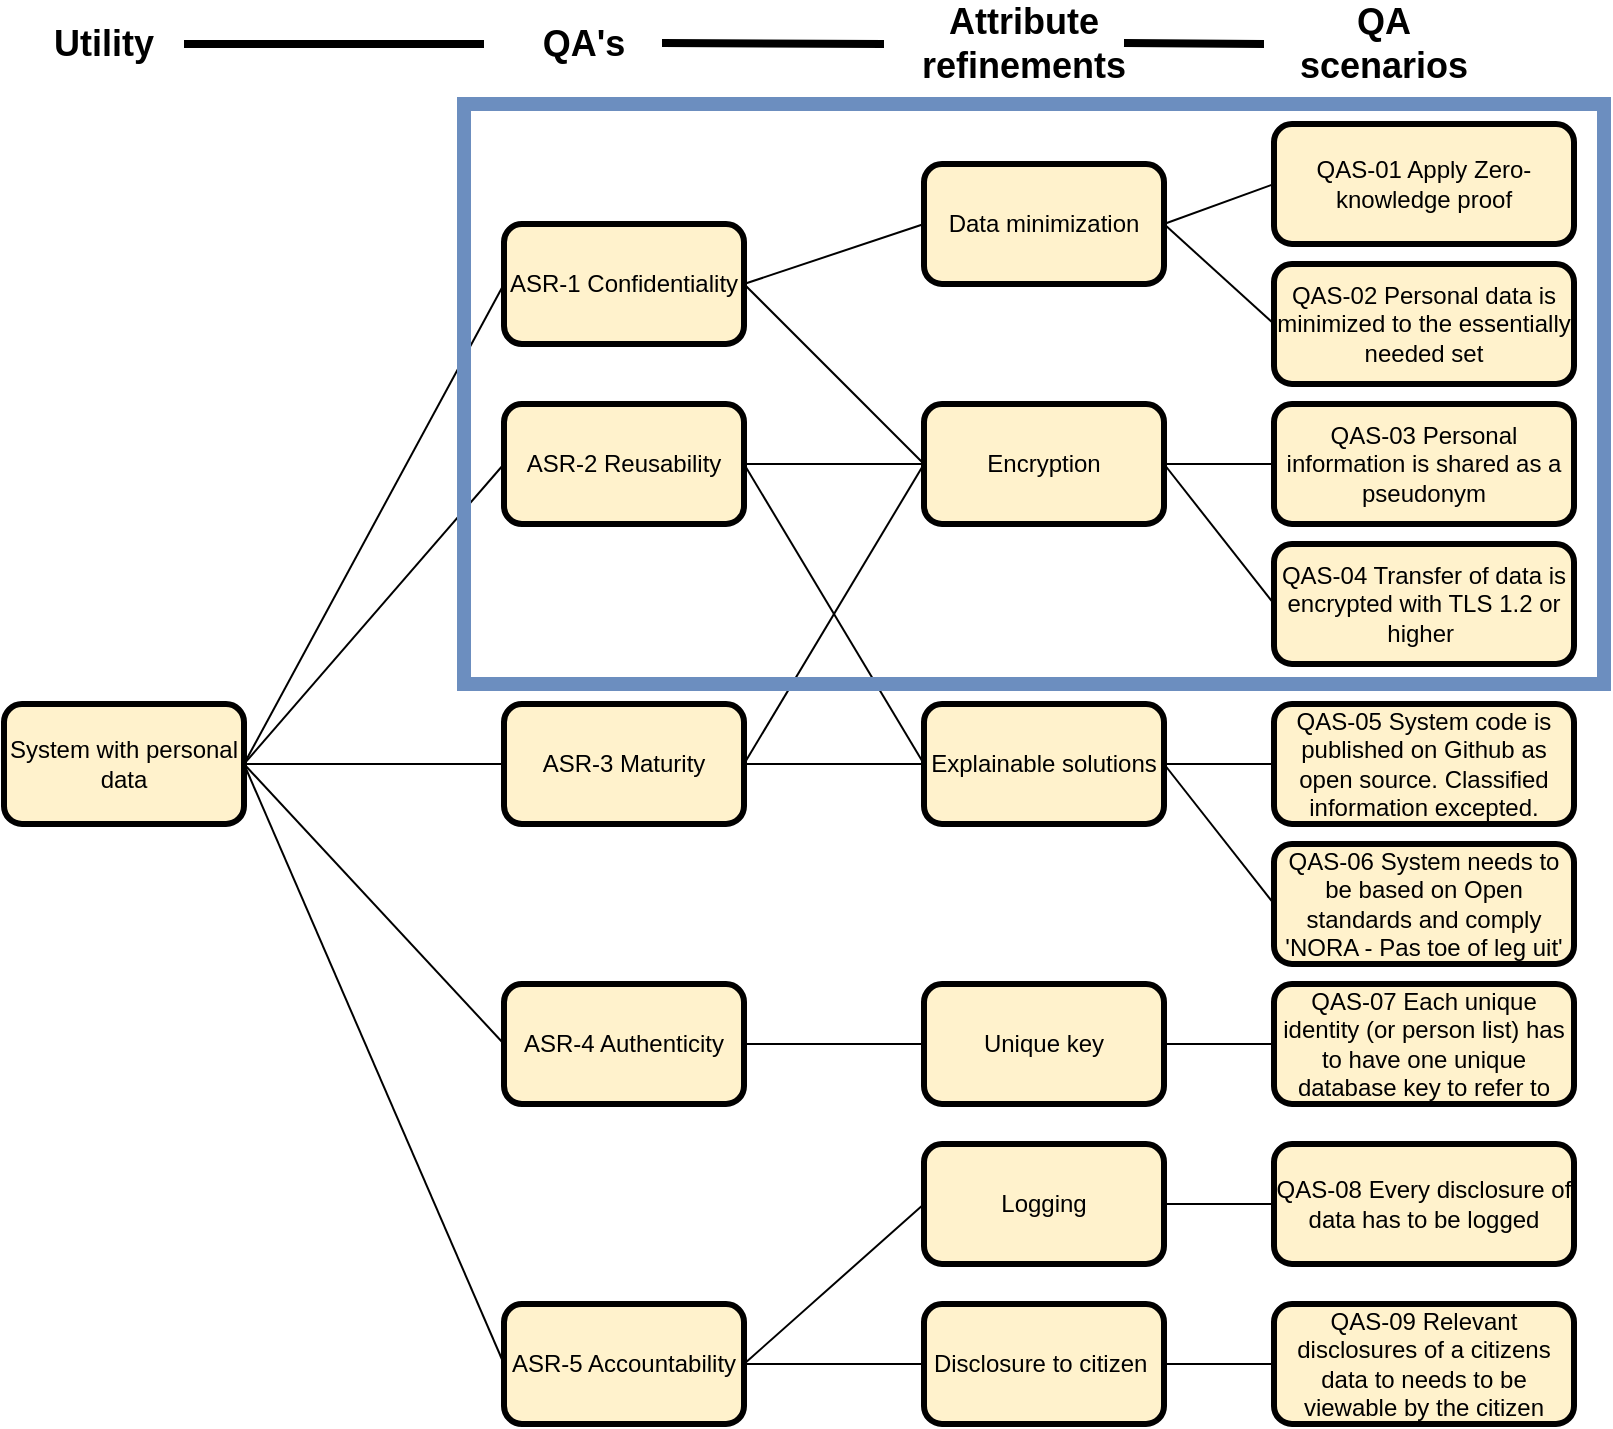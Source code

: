 <mxfile version="13.9.9" type="device" pages="5"><diagram id="CcLYOKirsKkEfbLP01lr" name="Utility Tree"><mxGraphModel dx="1086" dy="2135" grid="1" gridSize="10" guides="1" tooltips="1" connect="1" arrows="1" fold="1" page="1" pageScale="1" pageWidth="827" pageHeight="1169" math="0" shadow="0"><root><mxCell id="0"/><mxCell id="1" parent="0"/><mxCell id="PT3PwxYs0GMSoZJ3t9be-1" value="System with personal data" style="rounded=1;whiteSpace=wrap;html=1;fillColor=#fff2cc;strokeWidth=3;" parent="1" vertex="1"><mxGeometry x="10" y="300" width="120" height="60" as="geometry"/></mxCell><mxCell id="PT3PwxYs0GMSoZJ3t9be-2" value="ASR-1 Confidentiality" style="rounded=1;whiteSpace=wrap;html=1;fillColor=#fff2cc;strokeWidth=3;" parent="1" vertex="1"><mxGeometry x="260" y="60" width="120" height="60" as="geometry"/></mxCell><mxCell id="PT3PwxYs0GMSoZJ3t9be-4" value="QAS-02 Personal data is minimized to the essentially needed set" style="rounded=1;whiteSpace=wrap;html=1;fillColor=#fff2cc;strokeWidth=3;" parent="1" vertex="1"><mxGeometry x="645" y="80" width="150" height="60" as="geometry"/></mxCell><mxCell id="PT3PwxYs0GMSoZJ3t9be-5" value="QAS-01 Apply Zero-knowledge proof" style="rounded=1;whiteSpace=wrap;html=1;fillColor=#fff2cc;strokeWidth=3;" parent="1" vertex="1"><mxGeometry x="645" y="10" width="150" height="60" as="geometry"/></mxCell><mxCell id="PT3PwxYs0GMSoZJ3t9be-6" value="Data minimization" style="rounded=1;whiteSpace=wrap;html=1;fillColor=#fff2cc;strokeWidth=3;" parent="1" vertex="1"><mxGeometry x="470" y="30" width="120" height="60" as="geometry"/></mxCell><mxCell id="PT3PwxYs0GMSoZJ3t9be-7" value="Encryption" style="rounded=1;whiteSpace=wrap;html=1;fillColor=#fff2cc;strokeWidth=3;" parent="1" vertex="1"><mxGeometry x="470" y="150" width="120" height="60" as="geometry"/></mxCell><mxCell id="PT3PwxYs0GMSoZJ3t9be-9" value="" style="endArrow=none;html=1;entryX=0;entryY=0.5;entryDx=0;entryDy=0;exitX=1;exitY=0.5;exitDx=0;exitDy=0;" parent="1" source="PT3PwxYs0GMSoZJ3t9be-2" target="PT3PwxYs0GMSoZJ3t9be-6" edge="1"><mxGeometry width="50" height="50" relative="1" as="geometry"><mxPoint x="410" y="190" as="sourcePoint"/><mxPoint x="480" y="100" as="targetPoint"/></mxGeometry></mxCell><mxCell id="PT3PwxYs0GMSoZJ3t9be-10" value="" style="endArrow=none;html=1;entryX=0;entryY=0.5;entryDx=0;entryDy=0;exitX=1;exitY=0.5;exitDx=0;exitDy=0;" parent="1" source="PT3PwxYs0GMSoZJ3t9be-2" target="PT3PwxYs0GMSoZJ3t9be-7" edge="1"><mxGeometry width="50" height="50" relative="1" as="geometry"><mxPoint x="420" y="200" as="sourcePoint"/><mxPoint x="480" y="210" as="targetPoint"/></mxGeometry></mxCell><mxCell id="PT3PwxYs0GMSoZJ3t9be-11" value="ASR-4 Authenticity" style="rounded=1;whiteSpace=wrap;html=1;fillColor=#fff2cc;strokeWidth=3;" parent="1" vertex="1"><mxGeometry x="260" y="440" width="120" height="60" as="geometry"/></mxCell><mxCell id="PT3PwxYs0GMSoZJ3t9be-12" value="ASR-2 Reusability" style="rounded=1;whiteSpace=wrap;html=1;fillColor=#fff2cc;strokeWidth=3;" parent="1" vertex="1"><mxGeometry x="260" y="150" width="120" height="60" as="geometry"/></mxCell><mxCell id="PT3PwxYs0GMSoZJ3t9be-13" value="ASR-3 Maturity" style="rounded=1;whiteSpace=wrap;html=1;fillColor=#fff2cc;strokeWidth=3;" parent="1" vertex="1"><mxGeometry x="260" y="300" width="120" height="60" as="geometry"/></mxCell><mxCell id="PT3PwxYs0GMSoZJ3t9be-14" value="Logging" style="rounded=1;whiteSpace=wrap;html=1;fillColor=#fff2cc;strokeWidth=3;" parent="1" vertex="1"><mxGeometry x="470" y="520" width="120" height="60" as="geometry"/></mxCell><mxCell id="PT3PwxYs0GMSoZJ3t9be-15" value="" style="endArrow=none;html=1;entryX=0;entryY=0.5;entryDx=0;entryDy=0;exitX=1;exitY=0.5;exitDx=0;exitDy=0;" parent="1" source="PT3PwxYs0GMSoZJ3t9be-6" target="PT3PwxYs0GMSoZJ3t9be-5" edge="1"><mxGeometry width="50" height="50" relative="1" as="geometry"><mxPoint x="780" as="sourcePoint"/><mxPoint x="450" y="220" as="targetPoint"/></mxGeometry></mxCell><mxCell id="PT3PwxYs0GMSoZJ3t9be-16" value="" style="endArrow=none;html=1;entryX=0;entryY=0.5;entryDx=0;entryDy=0;exitX=1;exitY=0.5;exitDx=0;exitDy=0;" parent="1" source="PT3PwxYs0GMSoZJ3t9be-6" target="PT3PwxYs0GMSoZJ3t9be-4" edge="1"><mxGeometry width="50" height="50" relative="1" as="geometry"><mxPoint x="400" y="270" as="sourcePoint"/><mxPoint x="450" y="220" as="targetPoint"/></mxGeometry></mxCell><mxCell id="PT3PwxYs0GMSoZJ3t9be-17" value="" style="endArrow=none;html=1;exitX=1;exitY=0.5;exitDx=0;exitDy=0;entryX=0;entryY=0.5;entryDx=0;entryDy=0;" parent="1" source="PT3PwxYs0GMSoZJ3t9be-1" target="PT3PwxYs0GMSoZJ3t9be-2" edge="1"><mxGeometry width="50" height="50" relative="1" as="geometry"><mxPoint x="400" y="270" as="sourcePoint"/><mxPoint x="450" y="220" as="targetPoint"/></mxGeometry></mxCell><mxCell id="PT3PwxYs0GMSoZJ3t9be-18" value="" style="endArrow=none;html=1;entryX=0;entryY=0.5;entryDx=0;entryDy=0;exitX=1;exitY=0.5;exitDx=0;exitDy=0;" parent="1" source="PT3PwxYs0GMSoZJ3t9be-1" target="PT3PwxYs0GMSoZJ3t9be-11" edge="1"><mxGeometry width="50" height="50" relative="1" as="geometry"><mxPoint x="140" y="340" as="sourcePoint"/><mxPoint x="450" y="220" as="targetPoint"/></mxGeometry></mxCell><mxCell id="PT3PwxYs0GMSoZJ3t9be-19" value="" style="endArrow=none;html=1;entryX=0;entryY=0.5;entryDx=0;entryDy=0;exitX=1;exitY=0.5;exitDx=0;exitDy=0;" parent="1" source="PT3PwxYs0GMSoZJ3t9be-1" target="PT3PwxYs0GMSoZJ3t9be-12" edge="1"><mxGeometry width="50" height="50" relative="1" as="geometry"><mxPoint x="140" y="340" as="sourcePoint"/><mxPoint x="450" y="220" as="targetPoint"/></mxGeometry></mxCell><mxCell id="PT3PwxYs0GMSoZJ3t9be-20" value="" style="endArrow=none;html=1;exitX=1;exitY=0.5;exitDx=0;exitDy=0;entryX=0;entryY=0.5;entryDx=0;entryDy=0;" parent="1" source="PT3PwxYs0GMSoZJ3t9be-1" target="PT3PwxYs0GMSoZJ3t9be-13" edge="1"><mxGeometry width="50" height="50" relative="1" as="geometry"><mxPoint x="400" y="270" as="sourcePoint"/><mxPoint x="450" y="220" as="targetPoint"/></mxGeometry></mxCell><mxCell id="PT3PwxYs0GMSoZJ3t9be-21" value="" style="endArrow=none;html=1;entryX=0;entryY=0.5;entryDx=0;entryDy=0;exitX=1;exitY=0.5;exitDx=0;exitDy=0;" parent="1" source="PT3PwxYs0GMSoZJ3t9be-12" target="PT3PwxYs0GMSoZJ3t9be-7" edge="1"><mxGeometry width="50" height="50" relative="1" as="geometry"><mxPoint x="400" y="270" as="sourcePoint"/><mxPoint x="450" y="220" as="targetPoint"/></mxGeometry></mxCell><mxCell id="PT3PwxYs0GMSoZJ3t9be-22" value="QAS-03 Personal information is shared as a pseudonym" style="rounded=1;whiteSpace=wrap;html=1;fillColor=#fff2cc;strokeWidth=3;" parent="1" vertex="1"><mxGeometry x="645" y="150" width="150" height="60" as="geometry"/></mxCell><mxCell id="PT3PwxYs0GMSoZJ3t9be-23" value="" style="endArrow=none;html=1;entryX=0;entryY=0.5;entryDx=0;entryDy=0;exitX=1;exitY=0.5;exitDx=0;exitDy=0;" parent="1" source="PT3PwxYs0GMSoZJ3t9be-7" target="PT3PwxYs0GMSoZJ3t9be-22" edge="1"><mxGeometry width="50" height="50" relative="1" as="geometry"><mxPoint x="400" y="280" as="sourcePoint"/><mxPoint x="450" y="230" as="targetPoint"/></mxGeometry></mxCell><mxCell id="PT3PwxYs0GMSoZJ3t9be-24" value="QAS-04 Transfer of data is encrypted with TLS 1.2 or higher&amp;nbsp;" style="rounded=1;whiteSpace=wrap;html=1;fillColor=#fff2cc;strokeWidth=3;" parent="1" vertex="1"><mxGeometry x="645" y="220" width="150" height="60" as="geometry"/></mxCell><mxCell id="PT3PwxYs0GMSoZJ3t9be-25" value="" style="endArrow=none;html=1;exitX=1;exitY=0.5;exitDx=0;exitDy=0;entryX=0;entryY=0.5;entryDx=0;entryDy=0;" parent="1" source="PT3PwxYs0GMSoZJ3t9be-13" target="PT3PwxYs0GMSoZJ3t9be-7" edge="1"><mxGeometry width="50" height="50" relative="1" as="geometry"><mxPoint x="400" y="280" as="sourcePoint"/><mxPoint x="450" y="230" as="targetPoint"/></mxGeometry></mxCell><mxCell id="PT3PwxYs0GMSoZJ3t9be-26" value="ASR-5 Accountability" style="rounded=1;whiteSpace=wrap;html=1;fillColor=#fff2cc;strokeWidth=3;" parent="1" vertex="1"><mxGeometry x="260" y="600" width="120" height="60" as="geometry"/></mxCell><mxCell id="PT3PwxYs0GMSoZJ3t9be-27" value="" style="endArrow=none;html=1;exitX=1;exitY=0.5;exitDx=0;exitDy=0;entryX=0;entryY=0.5;entryDx=0;entryDy=0;" parent="1" source="PT3PwxYs0GMSoZJ3t9be-1" target="PT3PwxYs0GMSoZJ3t9be-26" edge="1"><mxGeometry width="50" height="50" relative="1" as="geometry"><mxPoint x="400" y="280" as="sourcePoint"/><mxPoint x="450" y="230" as="targetPoint"/></mxGeometry></mxCell><mxCell id="PT3PwxYs0GMSoZJ3t9be-28" value="" style="endArrow=none;html=1;exitX=1;exitY=0.5;exitDx=0;exitDy=0;entryX=0;entryY=0.5;entryDx=0;entryDy=0;" parent="1" source="PT3PwxYs0GMSoZJ3t9be-26" target="PT3PwxYs0GMSoZJ3t9be-14" edge="1"><mxGeometry width="50" height="50" relative="1" as="geometry"><mxPoint x="400" y="270" as="sourcePoint"/><mxPoint x="450" y="220" as="targetPoint"/></mxGeometry></mxCell><mxCell id="PT3PwxYs0GMSoZJ3t9be-29" value="Disclosure to citizen&amp;nbsp;" style="rounded=1;whiteSpace=wrap;html=1;fillColor=#fff2cc;strokeWidth=3;" parent="1" vertex="1"><mxGeometry x="470" y="600" width="120" height="60" as="geometry"/></mxCell><mxCell id="PT3PwxYs0GMSoZJ3t9be-30" value="" style="endArrow=none;html=1;exitX=1;exitY=0.5;exitDx=0;exitDy=0;entryX=0;entryY=0.5;entryDx=0;entryDy=0;" parent="1" source="PT3PwxYs0GMSoZJ3t9be-26" target="PT3PwxYs0GMSoZJ3t9be-29" edge="1"><mxGeometry width="50" height="50" relative="1" as="geometry"><mxPoint x="400" y="270" as="sourcePoint"/><mxPoint x="450" y="220" as="targetPoint"/></mxGeometry></mxCell><mxCell id="PT3PwxYs0GMSoZJ3t9be-31" value="QAS-08 Every disclosure of data has to be logged" style="rounded=1;whiteSpace=wrap;html=1;fillColor=#fff2cc;strokeWidth=3;" parent="1" vertex="1"><mxGeometry x="645" y="520" width="150" height="60" as="geometry"/></mxCell><mxCell id="PT3PwxYs0GMSoZJ3t9be-32" value="" style="endArrow=none;html=1;exitX=1;exitY=0.5;exitDx=0;exitDy=0;entryX=0;entryY=0.5;entryDx=0;entryDy=0;" parent="1" source="PT3PwxYs0GMSoZJ3t9be-14" target="PT3PwxYs0GMSoZJ3t9be-31" edge="1"><mxGeometry width="50" height="50" relative="1" as="geometry"><mxPoint x="400" y="250" as="sourcePoint"/><mxPoint x="450" y="200" as="targetPoint"/></mxGeometry></mxCell><mxCell id="PT3PwxYs0GMSoZJ3t9be-33" value="QAS-09 Relevant disclosures of a citizens data to needs to be viewable by the citizen" style="rounded=1;whiteSpace=wrap;html=1;fillColor=#fff2cc;strokeWidth=3;" parent="1" vertex="1"><mxGeometry x="645" y="600" width="150" height="60" as="geometry"/></mxCell><mxCell id="PT3PwxYs0GMSoZJ3t9be-34" value="" style="endArrow=none;html=1;exitX=1;exitY=0.5;exitDx=0;exitDy=0;entryX=0;entryY=0.5;entryDx=0;entryDy=0;" parent="1" source="PT3PwxYs0GMSoZJ3t9be-29" target="PT3PwxYs0GMSoZJ3t9be-33" edge="1"><mxGeometry width="50" height="50" relative="1" as="geometry"><mxPoint x="400" y="250" as="sourcePoint"/><mxPoint x="450" y="200" as="targetPoint"/></mxGeometry></mxCell><mxCell id="PT3PwxYs0GMSoZJ3t9be-35" value="QAS-06 System needs to be based on Open standards and comply 'NORA - Pas toe of leg uit'" style="rounded=1;whiteSpace=wrap;html=1;fillColor=#fff2cc;strokeWidth=3;" parent="1" vertex="1"><mxGeometry x="645" y="370" width="150" height="60" as="geometry"/></mxCell><mxCell id="PT3PwxYs0GMSoZJ3t9be-36" value="&lt;font style=&quot;font-size: 18px&quot;&gt;&lt;b&gt;Utility&lt;/b&gt;&lt;/font&gt;" style="text;html=1;strokeColor=none;fillColor=none;align=center;verticalAlign=middle;whiteSpace=wrap;rounded=0;" parent="1" vertex="1"><mxGeometry x="40" y="-40" width="40" height="20" as="geometry"/></mxCell><mxCell id="PT3PwxYs0GMSoZJ3t9be-38" value="" style="endArrow=none;html=1;strokeWidth=4;" parent="1" edge="1"><mxGeometry width="50" height="50" relative="1" as="geometry"><mxPoint x="250" y="-30" as="sourcePoint"/><mxPoint x="100" y="-30" as="targetPoint"/></mxGeometry></mxCell><mxCell id="PT3PwxYs0GMSoZJ3t9be-39" value="&lt;font style=&quot;font-size: 18px&quot;&gt;&lt;b&gt;QA's&lt;/b&gt;&lt;/font&gt;" style="text;html=1;strokeColor=none;fillColor=none;align=center;verticalAlign=middle;whiteSpace=wrap;rounded=0;" parent="1" vertex="1"><mxGeometry x="280" y="-40" width="40" height="20" as="geometry"/></mxCell><mxCell id="PT3PwxYs0GMSoZJ3t9be-40" value="" style="endArrow=none;html=1;strokeWidth=4;" parent="1" edge="1"><mxGeometry width="50" height="50" relative="1" as="geometry"><mxPoint x="450" y="-30" as="sourcePoint"/><mxPoint x="339" y="-30.5" as="targetPoint"/></mxGeometry></mxCell><mxCell id="PT3PwxYs0GMSoZJ3t9be-41" value="&lt;font style=&quot;font-size: 18px&quot;&gt;&lt;b&gt;Attribute refinements&lt;/b&gt;&lt;/font&gt;" style="text;html=1;strokeColor=none;fillColor=none;align=center;verticalAlign=middle;whiteSpace=wrap;rounded=0;" parent="1" vertex="1"><mxGeometry x="500" y="-40" width="40" height="20" as="geometry"/></mxCell><mxCell id="PT3PwxYs0GMSoZJ3t9be-43" value="" style="endArrow=none;html=1;strokeWidth=4;" parent="1" edge="1"><mxGeometry width="50" height="50" relative="1" as="geometry"><mxPoint x="640" y="-30" as="sourcePoint"/><mxPoint x="570" y="-30.5" as="targetPoint"/></mxGeometry></mxCell><mxCell id="PT3PwxYs0GMSoZJ3t9be-44" value="&lt;span style=&quot;font-size: 18px&quot;&gt;&lt;b&gt;QA scenarios&lt;/b&gt;&lt;/span&gt;" style="text;html=1;strokeColor=none;fillColor=none;align=center;verticalAlign=middle;whiteSpace=wrap;rounded=0;" parent="1" vertex="1"><mxGeometry x="680" y="-40" width="40" height="20" as="geometry"/></mxCell><mxCell id="PT3PwxYs0GMSoZJ3t9be-46" value="QAS-05 System code is published on Github as open source. Classified information excepted." style="rounded=1;whiteSpace=wrap;html=1;fillColor=#fff2cc;strokeWidth=3;" parent="1" vertex="1"><mxGeometry x="645" y="300" width="150" height="60" as="geometry"/></mxCell><mxCell id="PT3PwxYs0GMSoZJ3t9be-47" value="Explainable solutions" style="rounded=1;whiteSpace=wrap;html=1;fillColor=#fff2cc;strokeWidth=3;" parent="1" vertex="1"><mxGeometry x="470" y="300" width="120" height="60" as="geometry"/></mxCell><mxCell id="PT3PwxYs0GMSoZJ3t9be-49" value="" style="endArrow=none;html=1;exitX=1;exitY=0.5;exitDx=0;exitDy=0;entryX=0;entryY=0.5;entryDx=0;entryDy=0;" parent="1" source="PT3PwxYs0GMSoZJ3t9be-7" target="PT3PwxYs0GMSoZJ3t9be-24" edge="1"><mxGeometry width="50" height="50" relative="1" as="geometry"><mxPoint x="390" y="290" as="sourcePoint"/><mxPoint x="480" y="190" as="targetPoint"/></mxGeometry></mxCell><mxCell id="PT3PwxYs0GMSoZJ3t9be-51" value="" style="endArrow=none;html=1;exitX=1;exitY=0.5;exitDx=0;exitDy=0;entryX=0;entryY=0.5;entryDx=0;entryDy=0;" parent="1" source="PT3PwxYs0GMSoZJ3t9be-12" target="PT3PwxYs0GMSoZJ3t9be-47" edge="1"><mxGeometry width="50" height="50" relative="1" as="geometry"><mxPoint x="390" y="290" as="sourcePoint"/><mxPoint x="480" y="190" as="targetPoint"/></mxGeometry></mxCell><mxCell id="PT3PwxYs0GMSoZJ3t9be-52" value="" style="endArrow=none;html=1;exitX=1;exitY=0.5;exitDx=0;exitDy=0;entryX=0;entryY=0.5;entryDx=0;entryDy=0;" parent="1" source="PT3PwxYs0GMSoZJ3t9be-13" target="PT3PwxYs0GMSoZJ3t9be-47" edge="1"><mxGeometry width="50" height="50" relative="1" as="geometry"><mxPoint x="390" y="190" as="sourcePoint"/><mxPoint x="480" y="290" as="targetPoint"/></mxGeometry></mxCell><mxCell id="PT3PwxYs0GMSoZJ3t9be-53" value="" style="endArrow=none;html=1;exitX=1;exitY=0.5;exitDx=0;exitDy=0;entryX=0;entryY=0.5;entryDx=0;entryDy=0;" parent="1" source="PT3PwxYs0GMSoZJ3t9be-47" target="PT3PwxYs0GMSoZJ3t9be-46" edge="1"><mxGeometry width="50" height="50" relative="1" as="geometry"><mxPoint x="390" y="290" as="sourcePoint"/><mxPoint x="480" y="290" as="targetPoint"/></mxGeometry></mxCell><mxCell id="PT3PwxYs0GMSoZJ3t9be-55" value="" style="endArrow=none;html=1;exitX=1;exitY=0.5;exitDx=0;exitDy=0;entryX=0;entryY=0.5;entryDx=0;entryDy=0;" parent="1" source="PT3PwxYs0GMSoZJ3t9be-47" target="PT3PwxYs0GMSoZJ3t9be-35" edge="1"><mxGeometry width="50" height="50" relative="1" as="geometry"><mxPoint x="600" y="290" as="sourcePoint"/><mxPoint x="650" y="340" as="targetPoint"/></mxGeometry></mxCell><mxCell id="PT3PwxYs0GMSoZJ3t9be-56" value="Unique key" style="rounded=1;whiteSpace=wrap;html=1;fillColor=#fff2cc;strokeWidth=3;" parent="1" vertex="1"><mxGeometry x="470" y="440" width="120" height="60" as="geometry"/></mxCell><mxCell id="PT3PwxYs0GMSoZJ3t9be-58" value="" style="endArrow=none;html=1;exitX=1;exitY=0.5;exitDx=0;exitDy=0;entryX=0;entryY=0.5;entryDx=0;entryDy=0;" parent="1" source="PT3PwxYs0GMSoZJ3t9be-11" target="PT3PwxYs0GMSoZJ3t9be-56" edge="1"><mxGeometry width="50" height="50" relative="1" as="geometry"><mxPoint x="390" y="340" as="sourcePoint"/><mxPoint x="480" y="340" as="targetPoint"/></mxGeometry></mxCell><mxCell id="PT3PwxYs0GMSoZJ3t9be-61" value="QAS-07 Each unique identity (or person list) has to have one unique database key to refer to" style="rounded=1;whiteSpace=wrap;html=1;fillColor=#fff2cc;strokeWidth=3;" parent="1" vertex="1"><mxGeometry x="645" y="440" width="150" height="60" as="geometry"/></mxCell><mxCell id="PT3PwxYs0GMSoZJ3t9be-63" value="" style="endArrow=none;html=1;exitX=1;exitY=0.5;exitDx=0;exitDy=0;entryX=0;entryY=0.5;entryDx=0;entryDy=0;" parent="1" source="PT3PwxYs0GMSoZJ3t9be-56" target="PT3PwxYs0GMSoZJ3t9be-61" edge="1"><mxGeometry width="50" height="50" relative="1" as="geometry"><mxPoint x="390" y="470" as="sourcePoint"/><mxPoint x="480" y="470" as="targetPoint"/></mxGeometry></mxCell><mxCell id="PT3PwxYs0GMSoZJ3t9be-64" value="" style="rounded=0;whiteSpace=wrap;html=1;strokeWidth=7;fillColor=none;strokeColor=#6C8EBF;" parent="1" vertex="1"><mxGeometry x="240" width="570" height="290" as="geometry"/></mxCell></root></mxGraphModel></diagram><diagram id="3RLBmqPQxdmaqYBWOgsC" name="Template"><mxGraphModel dx="1086" dy="966" grid="1" gridSize="10" guides="1" tooltips="1" connect="1" arrows="1" fold="1" page="1" pageScale="1" pageWidth="827" pageHeight="1169" math="0" shadow="0"><root><mxCell id="IpfTomhvDAyel4qCC_9e-0"/><mxCell id="IpfTomhvDAyel4qCC_9e-1" parent="IpfTomhvDAyel4qCC_9e-0"/><mxCell id="IpfTomhvDAyel4qCC_9e-2" value="Source of stimulus" style="shape=umlActor;verticalLabelPosition=bottom;verticalAlign=top;html=1;outlineConnect=0;" parent="IpfTomhvDAyel4qCC_9e-1" vertex="1"><mxGeometry x="180" y="165" width="30" height="60" as="geometry"/></mxCell><mxCell id="IpfTomhvDAyel4qCC_9e-3" value="Response measure" style="shape=mxgraph.bpmn.service_task;html=1;outlineConnect=0;verticalAlign=top;align=center;horizontal=1;labelPosition=center;verticalLabelPosition=bottom;" parent="IpfTomhvDAyel4qCC_9e-1" vertex="1"><mxGeometry x="540" y="170" width="50" height="50" as="geometry"/></mxCell><mxCell id="IpfTomhvDAyel4qCC_9e-4" value="&lt;font style=&quot;font-size: 31px&quot; color=&quot;#ff3333&quot;&gt;Concept&lt;/font&gt;" style="text;html=1;strokeColor=none;fillColor=none;align=center;verticalAlign=middle;whiteSpace=wrap;rounded=0;rotation=-45;" parent="IpfTomhvDAyel4qCC_9e-1" vertex="1"><mxGeometry x="360" y="410" width="40" height="20" as="geometry"/></mxCell><mxCell id="IpfTomhvDAyel4qCC_9e-8" value="Artefact" style="rounded=1;whiteSpace=wrap;html=1;direction=south;fillColor=#e1d5e7;strokeColor=#9673a6;" parent="IpfTomhvDAyel4qCC_9e-1" vertex="1"><mxGeometry x="334" y="155" width="80" height="90" as="geometry"/></mxCell><mxCell id="IpfTomhvDAyel4qCC_9e-13" value="" style="endArrow=classic;html=1;" parent="IpfTomhvDAyel4qCC_9e-1" edge="1"><mxGeometry width="50" height="50" relative="1" as="geometry"><mxPoint x="420" y="199.5" as="sourcePoint"/><mxPoint x="530" y="200" as="targetPoint"/></mxGeometry></mxCell><mxCell id="IpfTomhvDAyel4qCC_9e-14" value="&lt;font style=&quot;font-size: 12px&quot;&gt;Response&lt;/font&gt;" style="edgeLabel;html=1;align=center;verticalAlign=middle;resizable=0;points=[];" parent="IpfTomhvDAyel4qCC_9e-13" vertex="1" connectable="0"><mxGeometry x="0.218" y="3" relative="1" as="geometry"><mxPoint x="-7.01" y="-16.8" as="offset"/></mxGeometry></mxCell><mxCell id="IpfTomhvDAyel4qCC_9e-15" value="Environment" style="text;html=1;strokeColor=none;fillColor=none;align=center;verticalAlign=middle;whiteSpace=wrap;rounded=0;" parent="IpfTomhvDAyel4qCC_9e-1" vertex="1"><mxGeometry x="354" y="260" width="40" height="20" as="geometry"/></mxCell><mxCell id="IpfTomhvDAyel4qCC_9e-16" value="" style="endArrow=classic;html=1;" parent="IpfTomhvDAyel4qCC_9e-1" edge="1"><mxGeometry width="50" height="50" relative="1" as="geometry"><mxPoint x="220" y="199.5" as="sourcePoint"/><mxPoint x="330" y="200" as="targetPoint"/></mxGeometry></mxCell><mxCell id="IpfTomhvDAyel4qCC_9e-17" value="&lt;font style=&quot;font-size: 12px&quot;&gt;Stimulus&lt;/font&gt;" style="edgeLabel;html=1;align=center;verticalAlign=middle;resizable=0;points=[];" parent="IpfTomhvDAyel4qCC_9e-16" vertex="1" connectable="0"><mxGeometry x="0.218" y="3" relative="1" as="geometry"><mxPoint x="-7.01" y="-16.8" as="offset"/></mxGeometry></mxCell></root></mxGraphModel></diagram><diagram name="QAS-01 Apply zero-knowledge proof" id="XtKOEk7e_dp-F8meUJaY"><mxGraphModel dx="1086" dy="966" grid="1" gridSize="10" guides="1" tooltips="1" connect="1" arrows="1" fold="1" page="1" pageScale="1" pageWidth="827" pageHeight="1169" math="0" shadow="0"><root><mxCell id="F0Ev292FB686zf3SqS8N-0"/><mxCell id="F0Ev292FB686zf3SqS8N-1" parent="F0Ev292FB686zf3SqS8N-0"/><mxCell id="F0Ev292FB686zf3SqS8N-2" value="&lt;b&gt;Source:&lt;/b&gt;&lt;br&gt;Financial Service organisation" style="shape=umlActor;verticalLabelPosition=bottom;verticalAlign=top;html=1;outlineConnect=0;" parent="F0Ev292FB686zf3SqS8N-1" vertex="1"><mxGeometry x="180" y="165" width="30" height="60" as="geometry"/></mxCell><mxCell id="F0Ev292FB686zf3SqS8N-3" value="&lt;b&gt;Response measure:&lt;/b&gt;&lt;br&gt;FS organisation approves creditcheck&lt;br&gt;Audit trail is logged" style="shape=mxgraph.bpmn.service_task;html=1;outlineConnect=0;verticalAlign=top;align=center;horizontal=1;labelPosition=center;verticalLabelPosition=bottom;" parent="F0Ev292FB686zf3SqS8N-1" vertex="1"><mxGeometry x="540" y="170" width="50" height="50" as="geometry"/></mxCell><mxCell id="F0Ev292FB686zf3SqS8N-5" value="&lt;b&gt;Artefact:&lt;/b&gt;&lt;br&gt;System with personal attributes" style="rounded=1;whiteSpace=wrap;html=1;direction=south;fillColor=#e1d5e7;strokeColor=#9673a6;" parent="F0Ev292FB686zf3SqS8N-1" vertex="1"><mxGeometry x="334" y="155" width="80" height="90" as="geometry"/></mxCell><mxCell id="F0Ev292FB686zf3SqS8N-6" value="" style="endArrow=classic;html=1;" parent="F0Ev292FB686zf3SqS8N-1" edge="1"><mxGeometry width="50" height="50" relative="1" as="geometry"><mxPoint x="420" y="199.5" as="sourcePoint"/><mxPoint x="530" y="200" as="targetPoint"/></mxGeometry></mxCell><mxCell id="F0Ev292FB686zf3SqS8N-7" value="&lt;font style=&quot;font-size: 12px&quot;&gt;&lt;b&gt;Response:&lt;/b&gt;&lt;br&gt;Token and boolean &lt;br&gt;value are disclosed&lt;br&gt;&lt;/font&gt;" style="edgeLabel;html=1;align=center;verticalAlign=middle;resizable=0;points=[];" parent="F0Ev292FB686zf3SqS8N-6" vertex="1" connectable="0"><mxGeometry x="0.218" y="3" relative="1" as="geometry"><mxPoint x="-7.01" y="-26.8" as="offset"/></mxGeometry></mxCell><mxCell id="F0Ev292FB686zf3SqS8N-8" value="&lt;b&gt;Environment:&lt;/b&gt;&lt;br&gt;Normal&lt;br&gt;operations" style="text;html=1;strokeColor=none;fillColor=none;align=left;verticalAlign=middle;whiteSpace=wrap;rounded=0;" parent="F0Ev292FB686zf3SqS8N-1" vertex="1"><mxGeometry x="340" y="260" width="40" height="20" as="geometry"/></mxCell><mxCell id="F0Ev292FB686zf3SqS8N-9" value="" style="endArrow=classic;html=1;" parent="F0Ev292FB686zf3SqS8N-1" edge="1"><mxGeometry width="50" height="50" relative="1" as="geometry"><mxPoint x="220" y="199.5" as="sourcePoint"/><mxPoint x="330" y="200" as="targetPoint"/></mxGeometry></mxCell><mxCell id="F0Ev292FB686zf3SqS8N-10" value="&lt;font style=&quot;font-size: 12px&quot;&gt;&lt;b&gt;Stimulus:&lt;/b&gt;&lt;br&gt;Executes a creditcheck&lt;br&gt;&lt;/font&gt;" style="edgeLabel;html=1;align=center;verticalAlign=middle;resizable=0;points=[];" parent="F0Ev292FB686zf3SqS8N-9" vertex="1" connectable="0"><mxGeometry x="0.218" y="3" relative="1" as="geometry"><mxPoint x="-7.01" y="-16.8" as="offset"/></mxGeometry></mxCell><mxCell id="F0Ev292FB686zf3SqS8N-13" value="&lt;b&gt;Source:&lt;/b&gt;&lt;br&gt;Hacker" style="shape=umlActor;verticalLabelPosition=bottom;verticalAlign=top;html=1;outlineConnect=0;" parent="F0Ev292FB686zf3SqS8N-1" vertex="1"><mxGeometry x="180" y="390" width="30" height="60" as="geometry"/></mxCell><mxCell id="F0Ev292FB686zf3SqS8N-14" value="&lt;b&gt;Response measure:&lt;/b&gt;&lt;br&gt;Audit trail is logged and &lt;br&gt;notification is send to SIEM" style="shape=mxgraph.bpmn.service_task;html=1;outlineConnect=0;verticalAlign=top;align=center;horizontal=1;labelPosition=center;verticalLabelPosition=bottom;" parent="F0Ev292FB686zf3SqS8N-1" vertex="1"><mxGeometry x="540" y="395" width="50" height="50" as="geometry"/></mxCell><mxCell id="F0Ev292FB686zf3SqS8N-15" value="&lt;b&gt;Artefact:&lt;/b&gt;&lt;br&gt;System with personal attributes" style="rounded=1;whiteSpace=wrap;html=1;direction=south;fillColor=#e1d5e7;strokeColor=#9673a6;" parent="F0Ev292FB686zf3SqS8N-1" vertex="1"><mxGeometry x="334" y="380" width="80" height="90" as="geometry"/></mxCell><mxCell id="F0Ev292FB686zf3SqS8N-16" value="" style="endArrow=classic;html=1;" parent="F0Ev292FB686zf3SqS8N-1" edge="1"><mxGeometry width="50" height="50" relative="1" as="geometry"><mxPoint x="420" y="424.5" as="sourcePoint"/><mxPoint x="530" y="425" as="targetPoint"/></mxGeometry></mxCell><mxCell id="F0Ev292FB686zf3SqS8N-17" value="&lt;font style=&quot;font-size: 12px&quot;&gt;&lt;b&gt;Response:&lt;/b&gt;&lt;br&gt;No personal information&lt;br&gt;is disclosed. &lt;br&gt;Audit trail is kept&lt;br&gt;&lt;/font&gt;" style="edgeLabel;html=1;align=center;verticalAlign=middle;resizable=0;points=[];" parent="F0Ev292FB686zf3SqS8N-16" vertex="1" connectable="0"><mxGeometry x="0.218" y="3" relative="1" as="geometry"><mxPoint x="-7.01" y="-41.8" as="offset"/></mxGeometry></mxCell><mxCell id="F0Ev292FB686zf3SqS8N-18" value="&lt;b&gt;Environment:&lt;/b&gt;&lt;br&gt;Normal operations" style="text;html=1;strokeColor=none;fillColor=none;align=center;verticalAlign=middle;whiteSpace=wrap;rounded=0;" parent="F0Ev292FB686zf3SqS8N-1" vertex="1"><mxGeometry x="354" y="485" width="40" height="20" as="geometry"/></mxCell><mxCell id="F0Ev292FB686zf3SqS8N-19" value="" style="endArrow=classic;html=1;" parent="F0Ev292FB686zf3SqS8N-1" edge="1"><mxGeometry width="50" height="50" relative="1" as="geometry"><mxPoint x="220" y="424.5" as="sourcePoint"/><mxPoint x="330" y="425" as="targetPoint"/></mxGeometry></mxCell><mxCell id="F0Ev292FB686zf3SqS8N-20" value="&lt;span style=&quot;font-size: 12px&quot;&gt;&lt;b&gt;Stimulus:&lt;/b&gt;&lt;br&gt;Tries to access &lt;br&gt;personal information&lt;br&gt;&lt;/span&gt;" style="edgeLabel;html=1;align=center;verticalAlign=middle;resizable=0;points=[];" parent="F0Ev292FB686zf3SqS8N-19" vertex="1" connectable="0"><mxGeometry x="0.218" y="3" relative="1" as="geometry"><mxPoint x="-17.01" y="-26.8" as="offset"/></mxGeometry></mxCell><mxCell id="F0Ev292FB686zf3SqS8N-4" value="&lt;font style=&quot;font-size: 66px;&quot; color=&quot;#ff3333&quot;&gt;Concept&lt;/font&gt;" style="text;html=1;strokeColor=none;fillColor=none;align=center;verticalAlign=middle;whiteSpace=wrap;rounded=0;rotation=-45;fontSize=66;" parent="F0Ev292FB686zf3SqS8N-1" vertex="1"><mxGeometry x="260" y="260" width="260" height="90" as="geometry"/></mxCell></root></mxGraphModel></diagram><diagram name="Kopie van QAS-01 Apply zero-knowledge proof" id="QBrmK83ZXIIvfjkoV8fs"><mxGraphModel dx="1086" dy="966" grid="1" gridSize="10" guides="1" tooltips="1" connect="1" arrows="1" fold="1" page="1" pageScale="1" pageWidth="827" pageHeight="1169" math="0" shadow="0"><root><mxCell id="FuDcFTu2-6XKt6NHrfDE-0"/><mxCell id="FuDcFTu2-6XKt6NHrfDE-1" parent="FuDcFTu2-6XKt6NHrfDE-0"/><mxCell id="FuDcFTu2-6XKt6NHrfDE-2" value="&lt;b&gt;Source:&lt;/b&gt;&lt;br&gt;Financial Service organisation" style="shape=umlActor;verticalLabelPosition=bottom;verticalAlign=top;html=1;outlineConnect=0;" vertex="1" parent="FuDcFTu2-6XKt6NHrfDE-1"><mxGeometry x="180" y="165" width="30" height="60" as="geometry"/></mxCell><mxCell id="FuDcFTu2-6XKt6NHrfDE-3" value="&lt;b&gt;Response measure:&lt;/b&gt;&lt;br&gt;FS organisation approves creditcheck&lt;br&gt;Audit trail is logged" style="shape=mxgraph.bpmn.service_task;html=1;outlineConnect=0;verticalAlign=top;align=center;horizontal=1;labelPosition=center;verticalLabelPosition=bottom;" vertex="1" parent="FuDcFTu2-6XKt6NHrfDE-1"><mxGeometry x="540" y="170" width="50" height="50" as="geometry"/></mxCell><mxCell id="FuDcFTu2-6XKt6NHrfDE-4" value="&lt;b&gt;Artefact:&lt;/b&gt;&lt;br&gt;System with personal attributes" style="rounded=1;whiteSpace=wrap;html=1;direction=south;fillColor=#e1d5e7;strokeColor=#9673a6;" vertex="1" parent="FuDcFTu2-6XKt6NHrfDE-1"><mxGeometry x="334" y="155" width="80" height="90" as="geometry"/></mxCell><mxCell id="FuDcFTu2-6XKt6NHrfDE-5" value="" style="endArrow=classic;html=1;" edge="1" parent="FuDcFTu2-6XKt6NHrfDE-1"><mxGeometry width="50" height="50" relative="1" as="geometry"><mxPoint x="420" y="199.5" as="sourcePoint"/><mxPoint x="530" y="200" as="targetPoint"/></mxGeometry></mxCell><mxCell id="FuDcFTu2-6XKt6NHrfDE-6" value="&lt;font style=&quot;font-size: 12px&quot;&gt;&lt;b&gt;Response:&lt;/b&gt;&lt;br&gt;Token and boolean &lt;br&gt;value are disclosed&lt;br&gt;&lt;/font&gt;" style="edgeLabel;html=1;align=center;verticalAlign=middle;resizable=0;points=[];" vertex="1" connectable="0" parent="FuDcFTu2-6XKt6NHrfDE-5"><mxGeometry x="0.218" y="3" relative="1" as="geometry"><mxPoint x="-7.01" y="-26.8" as="offset"/></mxGeometry></mxCell><mxCell id="FuDcFTu2-6XKt6NHrfDE-7" value="&lt;b&gt;Environment:&lt;/b&gt;&lt;br&gt;Normal&lt;br&gt;operations" style="text;html=1;strokeColor=none;fillColor=none;align=left;verticalAlign=middle;whiteSpace=wrap;rounded=0;" vertex="1" parent="FuDcFTu2-6XKt6NHrfDE-1"><mxGeometry x="340" y="260" width="40" height="20" as="geometry"/></mxCell><mxCell id="FuDcFTu2-6XKt6NHrfDE-8" value="" style="endArrow=classic;html=1;" edge="1" parent="FuDcFTu2-6XKt6NHrfDE-1"><mxGeometry width="50" height="50" relative="1" as="geometry"><mxPoint x="220" y="199.5" as="sourcePoint"/><mxPoint x="330" y="200" as="targetPoint"/></mxGeometry></mxCell><mxCell id="FuDcFTu2-6XKt6NHrfDE-9" value="&lt;font style=&quot;font-size: 12px&quot;&gt;&lt;b&gt;Stimulus:&lt;/b&gt;&lt;br&gt;Executes a creditcheck&lt;br&gt;&lt;/font&gt;" style="edgeLabel;html=1;align=center;verticalAlign=middle;resizable=0;points=[];" vertex="1" connectable="0" parent="FuDcFTu2-6XKt6NHrfDE-8"><mxGeometry x="0.218" y="3" relative="1" as="geometry"><mxPoint x="-7.01" y="-16.8" as="offset"/></mxGeometry></mxCell><mxCell id="FuDcFTu2-6XKt6NHrfDE-10" value="&lt;b&gt;Source:&lt;/b&gt;&lt;br&gt;Hacker" style="shape=umlActor;verticalLabelPosition=bottom;verticalAlign=top;html=1;outlineConnect=0;" vertex="1" parent="FuDcFTu2-6XKt6NHrfDE-1"><mxGeometry x="180" y="390" width="30" height="60" as="geometry"/></mxCell><mxCell id="FuDcFTu2-6XKt6NHrfDE-11" value="&lt;b&gt;Response measure:&lt;/b&gt;&lt;br&gt;Audit trail is logged and &lt;br&gt;notification is send to SIEM" style="shape=mxgraph.bpmn.service_task;html=1;outlineConnect=0;verticalAlign=top;align=center;horizontal=1;labelPosition=center;verticalLabelPosition=bottom;" vertex="1" parent="FuDcFTu2-6XKt6NHrfDE-1"><mxGeometry x="540" y="395" width="50" height="50" as="geometry"/></mxCell><mxCell id="FuDcFTu2-6XKt6NHrfDE-12" value="&lt;b&gt;Artefact:&lt;/b&gt;&lt;br&gt;System with personal attributes" style="rounded=1;whiteSpace=wrap;html=1;direction=south;fillColor=#e1d5e7;strokeColor=#9673a6;" vertex="1" parent="FuDcFTu2-6XKt6NHrfDE-1"><mxGeometry x="334" y="380" width="80" height="90" as="geometry"/></mxCell><mxCell id="FuDcFTu2-6XKt6NHrfDE-13" value="" style="endArrow=classic;html=1;" edge="1" parent="FuDcFTu2-6XKt6NHrfDE-1"><mxGeometry width="50" height="50" relative="1" as="geometry"><mxPoint x="420" y="424.5" as="sourcePoint"/><mxPoint x="530" y="425" as="targetPoint"/></mxGeometry></mxCell><mxCell id="FuDcFTu2-6XKt6NHrfDE-14" value="&lt;font style=&quot;font-size: 12px&quot;&gt;&lt;b&gt;Response:&lt;/b&gt;&lt;br&gt;No personal information&lt;br&gt;is disclosed. &lt;br&gt;Audit trail is kept&lt;br&gt;&lt;/font&gt;" style="edgeLabel;html=1;align=center;verticalAlign=middle;resizable=0;points=[];" vertex="1" connectable="0" parent="FuDcFTu2-6XKt6NHrfDE-13"><mxGeometry x="0.218" y="3" relative="1" as="geometry"><mxPoint x="-7.01" y="-41.8" as="offset"/></mxGeometry></mxCell><mxCell id="FuDcFTu2-6XKt6NHrfDE-15" value="&lt;b&gt;Environment:&lt;/b&gt;&lt;br&gt;Normal operations" style="text;html=1;strokeColor=none;fillColor=none;align=center;verticalAlign=middle;whiteSpace=wrap;rounded=0;" vertex="1" parent="FuDcFTu2-6XKt6NHrfDE-1"><mxGeometry x="354" y="485" width="40" height="20" as="geometry"/></mxCell><mxCell id="FuDcFTu2-6XKt6NHrfDE-16" value="" style="endArrow=classic;html=1;" edge="1" parent="FuDcFTu2-6XKt6NHrfDE-1"><mxGeometry width="50" height="50" relative="1" as="geometry"><mxPoint x="220" y="424.5" as="sourcePoint"/><mxPoint x="330" y="425" as="targetPoint"/></mxGeometry></mxCell><mxCell id="FuDcFTu2-6XKt6NHrfDE-17" value="&lt;span style=&quot;font-size: 12px&quot;&gt;&lt;b&gt;Stimulus:&lt;/b&gt;&lt;br&gt;Tries to access &lt;br&gt;personal information&lt;br&gt;&lt;/span&gt;" style="edgeLabel;html=1;align=center;verticalAlign=middle;resizable=0;points=[];" vertex="1" connectable="0" parent="FuDcFTu2-6XKt6NHrfDE-16"><mxGeometry x="0.218" y="3" relative="1" as="geometry"><mxPoint x="-17.01" y="-26.8" as="offset"/></mxGeometry></mxCell><mxCell id="FuDcFTu2-6XKt6NHrfDE-18" value="&lt;font style=&quot;font-size: 66px;&quot; color=&quot;#ff3333&quot;&gt;Concept&lt;/font&gt;" style="text;html=1;strokeColor=none;fillColor=none;align=center;verticalAlign=middle;whiteSpace=wrap;rounded=0;rotation=-45;fontSize=66;" vertex="1" parent="FuDcFTu2-6XKt6NHrfDE-1"><mxGeometry x="260" y="260" width="260" height="90" as="geometry"/></mxCell></root></mxGraphModel></diagram><diagram id="nb-JACxmHhgpZWtW96wT" name="Tactics"><mxGraphModel dx="1086" dy="966" grid="1" gridSize="10" guides="1" tooltips="1" connect="1" arrows="1" fold="1" page="1" pageScale="1" pageWidth="827" pageHeight="1169" math="0" shadow="0"><root><mxCell id="yp0W9-9xugdkDJ5tShNF-0"/><mxCell id="yp0W9-9xugdkDJ5tShNF-1" parent="yp0W9-9xugdkDJ5tShNF-0"/><mxCell id="yp0W9-9xugdkDJ5tShNF-2" value="" style="rounded=0;whiteSpace=wrap;html=1;fillColor=#f5f5f5;strokeColor=#666666;fontColor=#333333;" parent="yp0W9-9xugdkDJ5tShNF-1" vertex="1"><mxGeometry x="99" y="10" width="610" height="300" as="geometry"/></mxCell><mxCell id="yp0W9-9xugdkDJ5tShNF-3" value="&lt;font style=&quot;font-size: 17px&quot;&gt;Confidentiality tactics&lt;/font&gt;" style="text;html=1;strokeColor=none;fillColor=none;align=center;verticalAlign=middle;whiteSpace=wrap;rounded=0;" parent="yp0W9-9xugdkDJ5tShNF-1" vertex="1"><mxGeometry x="341" y="40" width="170" height="20" as="geometry"/></mxCell><mxCell id="yp0W9-9xugdkDJ5tShNF-4" value="&lt;font style=&quot;font-size: 17px&quot;&gt;Data minimization&lt;/font&gt;" style="text;html=1;strokeColor=none;fillColor=none;align=center;verticalAlign=middle;whiteSpace=wrap;rounded=0;" parent="yp0W9-9xugdkDJ5tShNF-1" vertex="1"><mxGeometry x="216" y="100" width="170" height="20" as="geometry"/></mxCell><mxCell id="yp0W9-9xugdkDJ5tShNF-5" value="" style="endArrow=classic;html=1;exitX=0.5;exitY=1;exitDx=0;exitDy=0;entryX=0.5;entryY=0;entryDx=0;entryDy=0;" parent="yp0W9-9xugdkDJ5tShNF-1" source="yp0W9-9xugdkDJ5tShNF-3" target="yp0W9-9xugdkDJ5tShNF-4" edge="1"><mxGeometry width="50" height="50" relative="1" as="geometry"><mxPoint x="426" y="400" as="sourcePoint"/><mxPoint x="476" y="350" as="targetPoint"/></mxGeometry></mxCell><mxCell id="yp0W9-9xugdkDJ5tShNF-9" value="" style="endArrow=classic;html=1;entryX=0;entryY=0.5;entryDx=0;entryDy=0;" parent="yp0W9-9xugdkDJ5tShNF-1" edge="1"><mxGeometry width="50" height="50" relative="1" as="geometry"><mxPoint x="19" y="250" as="sourcePoint"/><mxPoint x="99" y="250" as="targetPoint"/></mxGeometry></mxCell><mxCell id="yp0W9-9xugdkDJ5tShNF-10" value="3rd party requests personal information" style="text;html=1;strokeColor=none;fillColor=none;align=left;verticalAlign=middle;whiteSpace=wrap;rounded=0;" parent="yp0W9-9xugdkDJ5tShNF-1" vertex="1"><mxGeometry x="9" y="210" width="90" height="20" as="geometry"/></mxCell><mxCell id="yp0W9-9xugdkDJ5tShNF-11" value="&lt;font style=&quot;font-size: 12px&quot;&gt;Do not provide more information than needed to handle request&lt;/font&gt;" style="text;html=1;strokeColor=none;fillColor=none;align=left;verticalAlign=middle;whiteSpace=wrap;rounded=0;" parent="yp0W9-9xugdkDJ5tShNF-1" vertex="1"><mxGeometry x="226" y="160" width="170" height="50" as="geometry"/></mxCell><mxCell id="yp0W9-9xugdkDJ5tShNF-12" value="" style="endArrow=classic;html=1;exitX=0.5;exitY=1;exitDx=0;exitDy=0;entryX=0.441;entryY=0.05;entryDx=0;entryDy=0;entryPerimeter=0;" parent="yp0W9-9xugdkDJ5tShNF-1" source="yp0W9-9xugdkDJ5tShNF-4" target="yp0W9-9xugdkDJ5tShNF-11" edge="1"><mxGeometry width="50" height="50" relative="1" as="geometry"><mxPoint x="426" y="370" as="sourcePoint"/><mxPoint x="476" y="320" as="targetPoint"/></mxGeometry></mxCell><mxCell id="yp0W9-9xugdkDJ5tShNF-13" value="&lt;font style=&quot;font-size: 17px&quot;&gt;Encryption&lt;/font&gt;" style="text;html=1;strokeColor=none;fillColor=none;align=center;verticalAlign=middle;whiteSpace=wrap;rounded=0;" parent="yp0W9-9xugdkDJ5tShNF-1" vertex="1"><mxGeometry x="365" y="100" width="170" height="20" as="geometry"/></mxCell><mxCell id="yp0W9-9xugdkDJ5tShNF-14" value="&lt;font style=&quot;font-size: 17px&quot;&gt;Peudonymization&lt;/font&gt;" style="text;html=1;strokeColor=none;fillColor=none;align=center;verticalAlign=middle;whiteSpace=wrap;rounded=0;" parent="yp0W9-9xugdkDJ5tShNF-1" vertex="1"><mxGeometry x="511" y="100" width="170" height="20" as="geometry"/></mxCell><mxCell id="yp0W9-9xugdkDJ5tShNF-15" value="" style="endArrow=classic;html=1;exitX=0.5;exitY=1;exitDx=0;exitDy=0;entryX=0.5;entryY=0;entryDx=0;entryDy=0;" parent="yp0W9-9xugdkDJ5tShNF-1" source="yp0W9-9xugdkDJ5tShNF-3" target="yp0W9-9xugdkDJ5tShNF-13" edge="1"><mxGeometry width="50" height="50" relative="1" as="geometry"><mxPoint x="556" y="-50" as="sourcePoint"/><mxPoint x="606" y="-100" as="targetPoint"/></mxGeometry></mxCell><mxCell id="yp0W9-9xugdkDJ5tShNF-16" value="" style="endArrow=classic;html=1;exitX=0.5;exitY=1;exitDx=0;exitDy=0;entryX=0.5;entryY=0;entryDx=0;entryDy=0;" parent="yp0W9-9xugdkDJ5tShNF-1" source="yp0W9-9xugdkDJ5tShNF-3" target="yp0W9-9xugdkDJ5tShNF-14" edge="1"><mxGeometry width="50" height="50" relative="1" as="geometry"><mxPoint x="436" y="70" as="sourcePoint"/><mxPoint x="471" y="110" as="targetPoint"/></mxGeometry></mxCell><mxCell id="yp0W9-9xugdkDJ5tShNF-17" value="&lt;font style=&quot;font-size: 12px&quot;&gt;Transmision of data with TLS 1.2 or higher&lt;br&gt;&lt;/font&gt;" style="text;html=1;strokeColor=none;fillColor=none;align=left;verticalAlign=middle;whiteSpace=wrap;rounded=0;" parent="yp0W9-9xugdkDJ5tShNF-1" vertex="1"><mxGeometry x="396" y="160" width="110" height="50" as="geometry"/></mxCell><mxCell id="yp0W9-9xugdkDJ5tShNF-18" value="" style="endArrow=classic;html=1;exitX=0.5;exitY=1;exitDx=0;exitDy=0;" parent="yp0W9-9xugdkDJ5tShNF-1" source="yp0W9-9xugdkDJ5tShNF-13" target="yp0W9-9xugdkDJ5tShNF-17" edge="1"><mxGeometry width="50" height="50" relative="1" as="geometry"><mxPoint x="496" y="-80" as="sourcePoint"/><mxPoint x="546" y="-130" as="targetPoint"/></mxGeometry></mxCell><mxCell id="yp0W9-9xugdkDJ5tShNF-19" value="&lt;font style=&quot;font-size: 12px&quot;&gt;Provide a Polymorphic Pseudonym&lt;br&gt;&lt;/font&gt;" style="text;html=1;strokeColor=none;fillColor=none;align=left;verticalAlign=middle;whiteSpace=wrap;rounded=0;" parent="yp0W9-9xugdkDJ5tShNF-1" vertex="1"><mxGeometry x="636" y="150" width="110" height="50" as="geometry"/></mxCell><mxCell id="yp0W9-9xugdkDJ5tShNF-20" value="&lt;font style=&quot;font-size: 12px&quot;&gt;Provide a Polymorphic Identity&lt;br&gt;&lt;/font&gt;" style="text;html=1;strokeColor=none;fillColor=none;align=left;verticalAlign=middle;whiteSpace=wrap;rounded=0;" parent="yp0W9-9xugdkDJ5tShNF-1" vertex="1"><mxGeometry x="535" y="150" width="110" height="50" as="geometry"/></mxCell><mxCell id="yp0W9-9xugdkDJ5tShNF-21" value="" style="endArrow=classic;html=1;exitX=0.5;exitY=1;exitDx=0;exitDy=0;entryX=0.5;entryY=0;entryDx=0;entryDy=0;" parent="yp0W9-9xugdkDJ5tShNF-1" source="yp0W9-9xugdkDJ5tShNF-14" target="yp0W9-9xugdkDJ5tShNF-19" edge="1"><mxGeometry width="50" height="50" relative="1" as="geometry"><mxPoint x="736" y="-30" as="sourcePoint"/><mxPoint x="786" y="-80" as="targetPoint"/></mxGeometry></mxCell><mxCell id="yp0W9-9xugdkDJ5tShNF-22" value="" style="endArrow=classic;html=1;exitX=0.5;exitY=1;exitDx=0;exitDy=0;entryX=0.25;entryY=0;entryDx=0;entryDy=0;" parent="yp0W9-9xugdkDJ5tShNF-1" source="yp0W9-9xugdkDJ5tShNF-14" target="yp0W9-9xugdkDJ5tShNF-20" edge="1"><mxGeometry width="50" height="50" relative="1" as="geometry"><mxPoint x="606" y="130" as="sourcePoint"/><mxPoint x="701" y="160" as="targetPoint"/></mxGeometry></mxCell><mxCell id="yp0W9-9xugdkDJ5tShNF-23" value="&lt;font style=&quot;font-size: 17px&quot;&gt;Authentication&lt;/font&gt;" style="text;html=1;strokeColor=none;fillColor=none;align=center;verticalAlign=middle;whiteSpace=wrap;rounded=0;" parent="yp0W9-9xugdkDJ5tShNF-1" vertex="1"><mxGeometry x="76" y="100" width="170" height="20" as="geometry"/></mxCell><mxCell id="yp0W9-9xugdkDJ5tShNF-24" value="Authenticate &lt;br&gt;requesting&lt;br&gt;party" style="text;html=1;strokeColor=none;fillColor=none;align=left;verticalAlign=middle;whiteSpace=wrap;rounded=0;" parent="yp0W9-9xugdkDJ5tShNF-1" vertex="1"><mxGeometry x="116" y="160" width="90" height="50" as="geometry"/></mxCell><mxCell id="yp0W9-9xugdkDJ5tShNF-25" value="" style="endArrow=classic;html=1;exitX=0.5;exitY=1;exitDx=0;exitDy=0;entryX=0.5;entryY=0;entryDx=0;entryDy=0;" parent="yp0W9-9xugdkDJ5tShNF-1" source="yp0W9-9xugdkDJ5tShNF-3" target="yp0W9-9xugdkDJ5tShNF-23" edge="1"><mxGeometry width="50" height="50" relative="1" as="geometry"><mxPoint x="436" y="70" as="sourcePoint"/><mxPoint x="311" y="110" as="targetPoint"/></mxGeometry></mxCell><mxCell id="yp0W9-9xugdkDJ5tShNF-27" value="" style="endArrow=classic;html=1;exitX=0.5;exitY=1;exitDx=0;exitDy=0;entryX=0.5;entryY=0;entryDx=0;entryDy=0;" parent="yp0W9-9xugdkDJ5tShNF-1" source="yp0W9-9xugdkDJ5tShNF-23" target="yp0W9-9xugdkDJ5tShNF-24" edge="1"><mxGeometry width="50" height="50" relative="1" as="geometry"><mxPoint x="311" y="130" as="sourcePoint"/><mxPoint x="310.97" y="172.5" as="targetPoint"/></mxGeometry></mxCell><mxCell id="yp0W9-9xugdkDJ5tShNF-28" value="" style="endArrow=classic;html=1;" parent="yp0W9-9xugdkDJ5tShNF-1" edge="1"><mxGeometry width="50" height="50" relative="1" as="geometry"><mxPoint x="709" y="250" as="sourcePoint"/><mxPoint x="819" y="250" as="targetPoint"/></mxGeometry></mxCell><mxCell id="yp0W9-9xugdkDJ5tShNF-30" value="Provide requested personal information to 3rd party" style="text;html=1;strokeColor=none;fillColor=none;align=left;verticalAlign=middle;whiteSpace=wrap;rounded=0;" parent="yp0W9-9xugdkDJ5tShNF-1" vertex="1"><mxGeometry x="719" y="210" width="100" height="20" as="geometry"/></mxCell><mxCell id="Zf5giu6z_h627dJTgEFP-0" value="Make use of PKI Overheid certificates" style="text;html=1;strokeColor=none;fillColor=none;align=left;verticalAlign=middle;whiteSpace=wrap;rounded=0;" parent="yp0W9-9xugdkDJ5tShNF-1" vertex="1"><mxGeometry x="116" y="220" width="90" height="50" as="geometry"/></mxCell><mxCell id="Zf5giu6z_h627dJTgEFP-1" value="Make use of PKI Overheid certificates" style="text;html=1;strokeColor=none;fillColor=none;align=left;verticalAlign=middle;whiteSpace=wrap;rounded=0;" parent="yp0W9-9xugdkDJ5tShNF-1" vertex="1"><mxGeometry x="396" y="220" width="90" height="50" as="geometry"/></mxCell></root></mxGraphModel></diagram></mxfile>